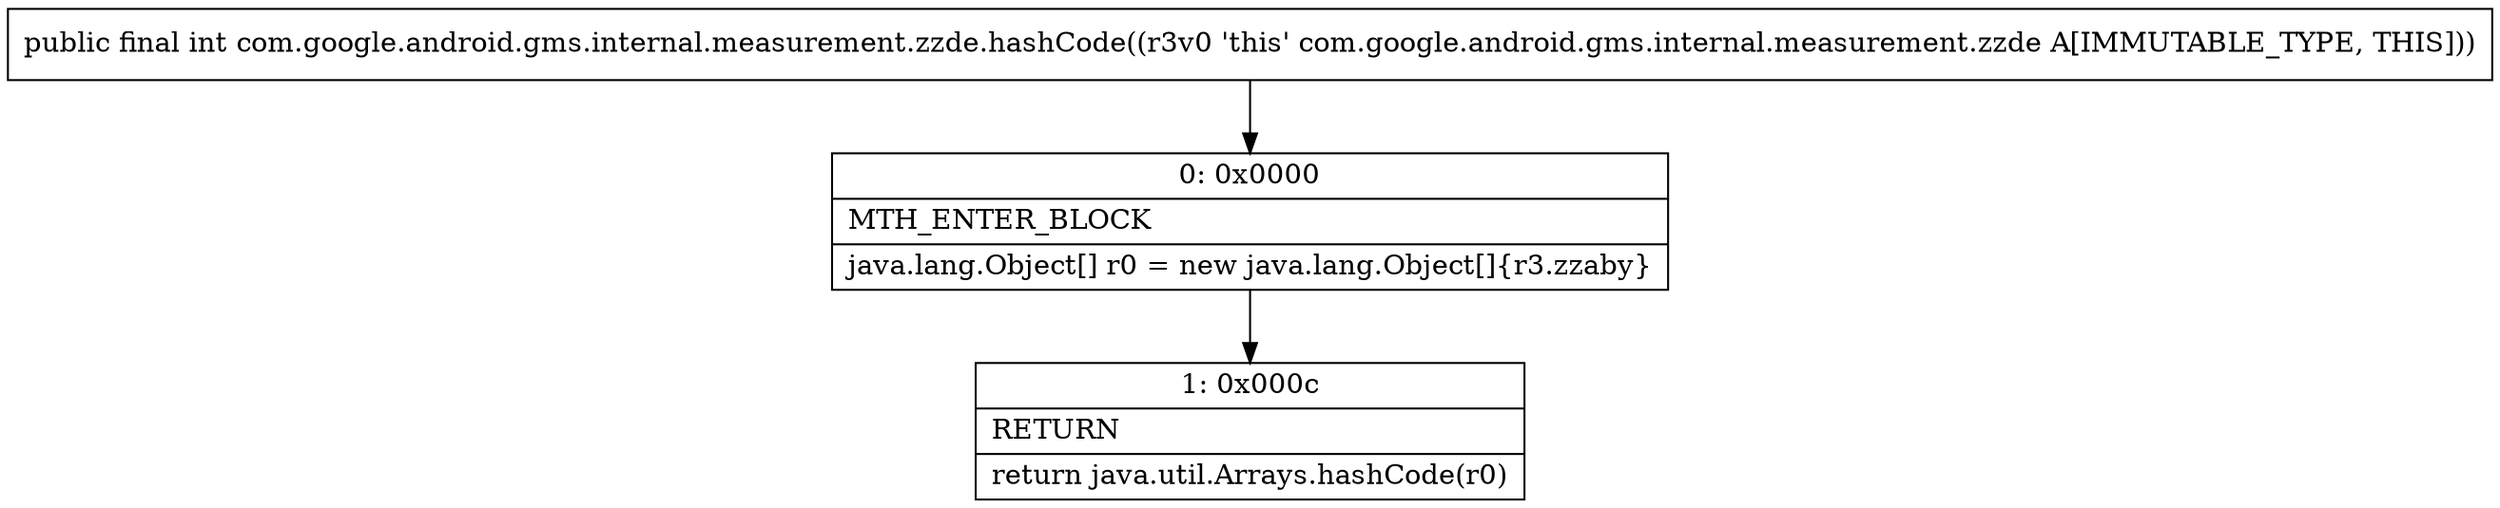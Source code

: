 digraph "CFG forcom.google.android.gms.internal.measurement.zzde.hashCode()I" {
Node_0 [shape=record,label="{0\:\ 0x0000|MTH_ENTER_BLOCK\l|java.lang.Object[] r0 = new java.lang.Object[]\{r3.zzaby\}\l}"];
Node_1 [shape=record,label="{1\:\ 0x000c|RETURN\l|return java.util.Arrays.hashCode(r0)\l}"];
MethodNode[shape=record,label="{public final int com.google.android.gms.internal.measurement.zzde.hashCode((r3v0 'this' com.google.android.gms.internal.measurement.zzde A[IMMUTABLE_TYPE, THIS])) }"];
MethodNode -> Node_0;
Node_0 -> Node_1;
}

